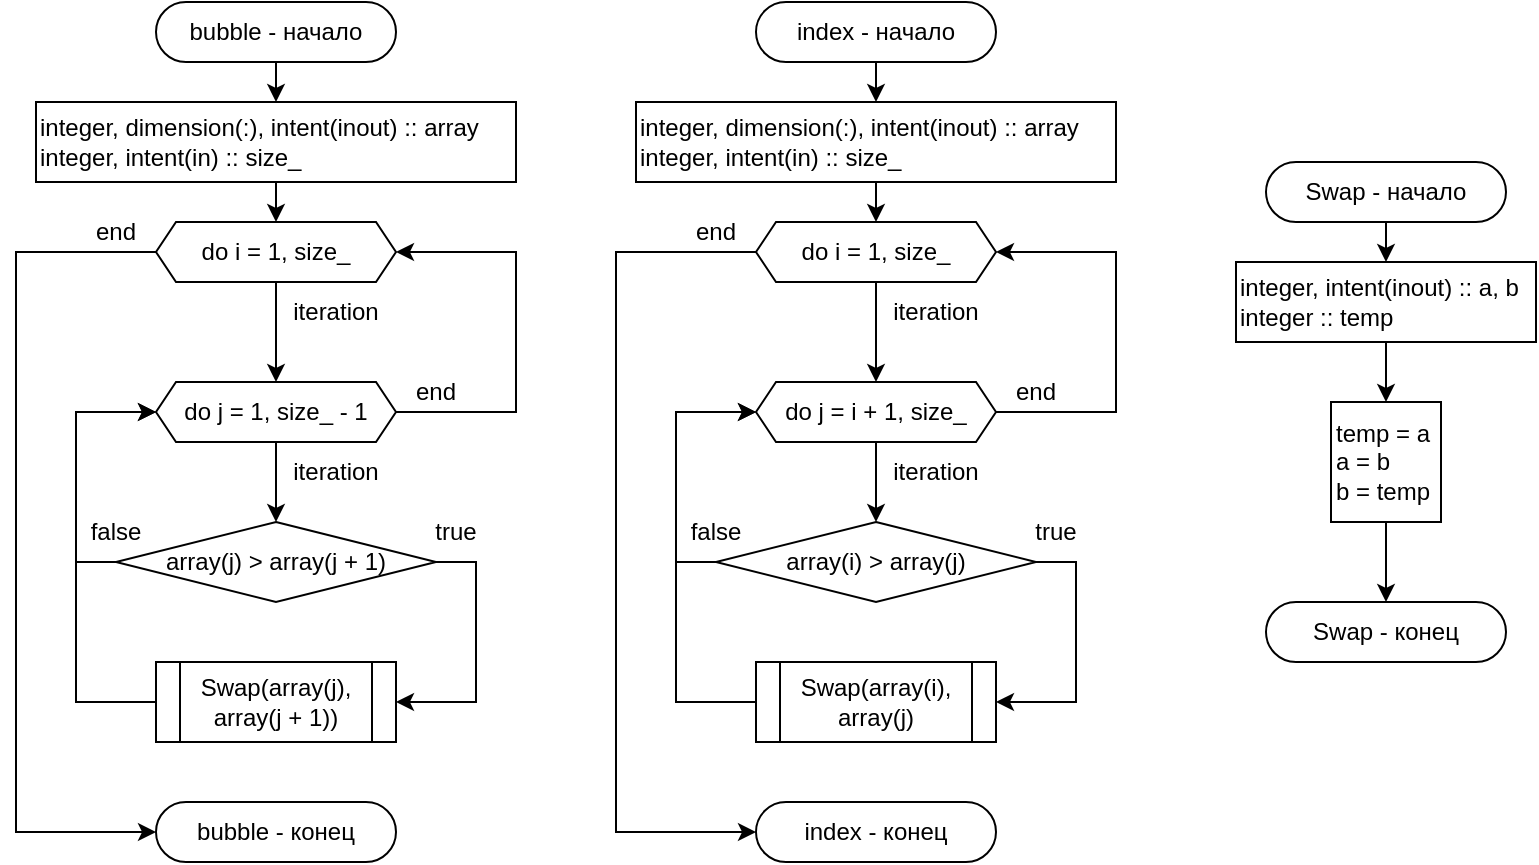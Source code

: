 <mxfile version="24.6.5" type="github">
  <diagram name="Page-1" id="hISgNL4it0Qv0jCyK0cH">
    <mxGraphModel dx="1161" dy="670" grid="1" gridSize="10" guides="1" tooltips="1" connect="1" arrows="1" fold="1" page="1" pageScale="1" pageWidth="850" pageHeight="1100" math="0" shadow="0">
      <root>
        <mxCell id="0" />
        <mxCell id="1" parent="0" />
        <mxCell id="UiA7PxpOoYBySXQb0K4q-3" style="edgeStyle=orthogonalEdgeStyle;rounded=0;orthogonalLoop=1;jettySize=auto;html=1;exitX=0.5;exitY=1;exitDx=0;exitDy=0;entryX=0.5;entryY=0;entryDx=0;entryDy=0;" edge="1" parent="1" source="UiA7PxpOoYBySXQb0K4q-1" target="UiA7PxpOoYBySXQb0K4q-2">
          <mxGeometry relative="1" as="geometry" />
        </mxCell>
        <mxCell id="UiA7PxpOoYBySXQb0K4q-1" value="bubble - начало" style="rounded=1;whiteSpace=wrap;html=1;arcSize=50;" vertex="1" parent="1">
          <mxGeometry x="120" y="40" width="120" height="30" as="geometry" />
        </mxCell>
        <mxCell id="UiA7PxpOoYBySXQb0K4q-6" style="edgeStyle=orthogonalEdgeStyle;rounded=0;orthogonalLoop=1;jettySize=auto;html=1;exitX=0.5;exitY=1;exitDx=0;exitDy=0;entryX=0.5;entryY=0;entryDx=0;entryDy=0;" edge="1" parent="1" source="UiA7PxpOoYBySXQb0K4q-2" target="UiA7PxpOoYBySXQb0K4q-5">
          <mxGeometry relative="1" as="geometry" />
        </mxCell>
        <mxCell id="UiA7PxpOoYBySXQb0K4q-2" value="&lt;div&gt;integer, dimension(:), intent(inout) :: array&lt;/div&gt;&lt;div&gt;integer, intent(in) :: size_&lt;/div&gt;" style="rounded=0;whiteSpace=wrap;html=1;align=left;" vertex="1" parent="1">
          <mxGeometry x="60" y="90" width="240" height="40" as="geometry" />
        </mxCell>
        <mxCell id="UiA7PxpOoYBySXQb0K4q-8" style="edgeStyle=orthogonalEdgeStyle;rounded=0;orthogonalLoop=1;jettySize=auto;html=1;exitX=0.5;exitY=1;exitDx=0;exitDy=0;entryX=0.5;entryY=0;entryDx=0;entryDy=0;" edge="1" parent="1" source="UiA7PxpOoYBySXQb0K4q-5" target="UiA7PxpOoYBySXQb0K4q-7">
          <mxGeometry relative="1" as="geometry" />
        </mxCell>
        <mxCell id="UiA7PxpOoYBySXQb0K4q-21" style="edgeStyle=orthogonalEdgeStyle;rounded=0;orthogonalLoop=1;jettySize=auto;html=1;exitX=0;exitY=0.5;exitDx=0;exitDy=0;entryX=0;entryY=0.5;entryDx=0;entryDy=0;" edge="1" parent="1" source="UiA7PxpOoYBySXQb0K4q-5" target="UiA7PxpOoYBySXQb0K4q-23">
          <mxGeometry relative="1" as="geometry">
            <mxPoint x="40" y="380" as="targetPoint" />
            <Array as="points">
              <mxPoint x="50" y="165" />
              <mxPoint x="50" y="455" />
            </Array>
          </mxGeometry>
        </mxCell>
        <mxCell id="UiA7PxpOoYBySXQb0K4q-5" value="do i = 1, size_" style="shape=hexagon;perimeter=hexagonPerimeter2;whiteSpace=wrap;html=1;fixedSize=1;size=10;" vertex="1" parent="1">
          <mxGeometry x="120" y="150" width="120" height="30" as="geometry" />
        </mxCell>
        <mxCell id="UiA7PxpOoYBySXQb0K4q-10" style="edgeStyle=orthogonalEdgeStyle;rounded=0;orthogonalLoop=1;jettySize=auto;html=1;exitX=0.5;exitY=1;exitDx=0;exitDy=0;entryX=0.5;entryY=0;entryDx=0;entryDy=0;" edge="1" parent="1" source="UiA7PxpOoYBySXQb0K4q-7" target="UiA7PxpOoYBySXQb0K4q-9">
          <mxGeometry relative="1" as="geometry" />
        </mxCell>
        <mxCell id="UiA7PxpOoYBySXQb0K4q-16" style="edgeStyle=orthogonalEdgeStyle;rounded=0;orthogonalLoop=1;jettySize=auto;html=1;exitX=1;exitY=0.5;exitDx=0;exitDy=0;entryX=1;entryY=0.5;entryDx=0;entryDy=0;" edge="1" parent="1" source="UiA7PxpOoYBySXQb0K4q-7" target="UiA7PxpOoYBySXQb0K4q-5">
          <mxGeometry relative="1" as="geometry">
            <Array as="points">
              <mxPoint x="300" y="245" />
              <mxPoint x="300" y="165" />
            </Array>
          </mxGeometry>
        </mxCell>
        <mxCell id="UiA7PxpOoYBySXQb0K4q-7" value="do j = 1, size_ - 1" style="shape=hexagon;perimeter=hexagonPerimeter2;whiteSpace=wrap;html=1;fixedSize=1;size=10;" vertex="1" parent="1">
          <mxGeometry x="120" y="230" width="120" height="30" as="geometry" />
        </mxCell>
        <mxCell id="UiA7PxpOoYBySXQb0K4q-14" style="edgeStyle=orthogonalEdgeStyle;rounded=0;orthogonalLoop=1;jettySize=auto;html=1;exitX=1;exitY=0.5;exitDx=0;exitDy=0;entryX=1;entryY=0.5;entryDx=0;entryDy=0;" edge="1" parent="1" source="UiA7PxpOoYBySXQb0K4q-9" target="UiA7PxpOoYBySXQb0K4q-13">
          <mxGeometry relative="1" as="geometry" />
        </mxCell>
        <mxCell id="UiA7PxpOoYBySXQb0K4q-15" style="edgeStyle=orthogonalEdgeStyle;rounded=0;orthogonalLoop=1;jettySize=auto;html=1;exitX=0;exitY=0.5;exitDx=0;exitDy=0;entryX=0;entryY=0.5;entryDx=0;entryDy=0;" edge="1" parent="1" source="UiA7PxpOoYBySXQb0K4q-9" target="UiA7PxpOoYBySXQb0K4q-7">
          <mxGeometry relative="1" as="geometry" />
        </mxCell>
        <mxCell id="UiA7PxpOoYBySXQb0K4q-9" value="array(j) &amp;gt; array(j + 1)" style="rhombus;whiteSpace=wrap;html=1;" vertex="1" parent="1">
          <mxGeometry x="100" y="300" width="160" height="40" as="geometry" />
        </mxCell>
        <mxCell id="UiA7PxpOoYBySXQb0K4q-11" value="true" style="text;html=1;align=center;verticalAlign=middle;whiteSpace=wrap;rounded=0;" vertex="1" parent="1">
          <mxGeometry x="240" y="290" width="60" height="30" as="geometry" />
        </mxCell>
        <mxCell id="UiA7PxpOoYBySXQb0K4q-12" value="false" style="text;html=1;align=center;verticalAlign=middle;whiteSpace=wrap;rounded=0;" vertex="1" parent="1">
          <mxGeometry x="70" y="290" width="60" height="30" as="geometry" />
        </mxCell>
        <mxCell id="UiA7PxpOoYBySXQb0K4q-20" style="edgeStyle=orthogonalEdgeStyle;rounded=0;orthogonalLoop=1;jettySize=auto;html=1;exitX=0;exitY=0.5;exitDx=0;exitDy=0;entryX=0;entryY=0.5;entryDx=0;entryDy=0;" edge="1" parent="1" source="UiA7PxpOoYBySXQb0K4q-13" target="UiA7PxpOoYBySXQb0K4q-7">
          <mxGeometry relative="1" as="geometry">
            <Array as="points">
              <mxPoint x="80" y="390" />
              <mxPoint x="80" y="245" />
            </Array>
          </mxGeometry>
        </mxCell>
        <mxCell id="UiA7PxpOoYBySXQb0K4q-13" value="Swap(array(j), array(j + 1))" style="shape=process;whiteSpace=wrap;html=1;backgroundOutline=1;" vertex="1" parent="1">
          <mxGeometry x="120" y="370" width="120" height="40" as="geometry" />
        </mxCell>
        <mxCell id="UiA7PxpOoYBySXQb0K4q-17" value="end" style="text;html=1;align=center;verticalAlign=middle;whiteSpace=wrap;rounded=0;" vertex="1" parent="1">
          <mxGeometry x="230" y="220" width="60" height="30" as="geometry" />
        </mxCell>
        <mxCell id="UiA7PxpOoYBySXQb0K4q-18" value="iteration" style="text;html=1;align=center;verticalAlign=middle;whiteSpace=wrap;rounded=0;" vertex="1" parent="1">
          <mxGeometry x="180" y="180" width="60" height="30" as="geometry" />
        </mxCell>
        <mxCell id="UiA7PxpOoYBySXQb0K4q-19" value="iteration" style="text;html=1;align=center;verticalAlign=middle;whiteSpace=wrap;rounded=0;" vertex="1" parent="1">
          <mxGeometry x="180" y="260" width="60" height="30" as="geometry" />
        </mxCell>
        <mxCell id="UiA7PxpOoYBySXQb0K4q-23" value="bubble - конец" style="rounded=1;whiteSpace=wrap;html=1;arcSize=50;" vertex="1" parent="1">
          <mxGeometry x="120" y="440" width="120" height="30" as="geometry" />
        </mxCell>
        <mxCell id="UiA7PxpOoYBySXQb0K4q-24" value="end" style="text;html=1;align=center;verticalAlign=middle;whiteSpace=wrap;rounded=0;" vertex="1" parent="1">
          <mxGeometry x="70" y="140" width="60" height="30" as="geometry" />
        </mxCell>
        <mxCell id="UiA7PxpOoYBySXQb0K4q-26" style="edgeStyle=orthogonalEdgeStyle;rounded=0;orthogonalLoop=1;jettySize=auto;html=1;exitX=0.5;exitY=1;exitDx=0;exitDy=0;entryX=0.5;entryY=0;entryDx=0;entryDy=0;" edge="1" source="UiA7PxpOoYBySXQb0K4q-27" target="UiA7PxpOoYBySXQb0K4q-29" parent="1">
          <mxGeometry relative="1" as="geometry" />
        </mxCell>
        <mxCell id="UiA7PxpOoYBySXQb0K4q-27" value="index - начало" style="rounded=1;whiteSpace=wrap;html=1;arcSize=50;" vertex="1" parent="1">
          <mxGeometry x="420" y="40" width="120" height="30" as="geometry" />
        </mxCell>
        <mxCell id="UiA7PxpOoYBySXQb0K4q-28" style="edgeStyle=orthogonalEdgeStyle;rounded=0;orthogonalLoop=1;jettySize=auto;html=1;exitX=0.5;exitY=1;exitDx=0;exitDy=0;entryX=0.5;entryY=0;entryDx=0;entryDy=0;" edge="1" source="UiA7PxpOoYBySXQb0K4q-29" target="UiA7PxpOoYBySXQb0K4q-32" parent="1">
          <mxGeometry relative="1" as="geometry" />
        </mxCell>
        <mxCell id="UiA7PxpOoYBySXQb0K4q-29" value="&lt;div&gt;integer, dimension(:), intent(inout) :: array&lt;/div&gt;&lt;div&gt;integer, intent(in) :: size_&lt;/div&gt;" style="rounded=0;whiteSpace=wrap;html=1;align=left;" vertex="1" parent="1">
          <mxGeometry x="360" y="90" width="240" height="40" as="geometry" />
        </mxCell>
        <mxCell id="UiA7PxpOoYBySXQb0K4q-30" style="edgeStyle=orthogonalEdgeStyle;rounded=0;orthogonalLoop=1;jettySize=auto;html=1;exitX=0.5;exitY=1;exitDx=0;exitDy=0;entryX=0.5;entryY=0;entryDx=0;entryDy=0;" edge="1" source="UiA7PxpOoYBySXQb0K4q-32" target="UiA7PxpOoYBySXQb0K4q-35" parent="1">
          <mxGeometry relative="1" as="geometry" />
        </mxCell>
        <mxCell id="UiA7PxpOoYBySXQb0K4q-31" style="edgeStyle=orthogonalEdgeStyle;rounded=0;orthogonalLoop=1;jettySize=auto;html=1;exitX=0;exitY=0.5;exitDx=0;exitDy=0;entryX=0;entryY=0.5;entryDx=0;entryDy=0;" edge="1" source="UiA7PxpOoYBySXQb0K4q-32" target="UiA7PxpOoYBySXQb0K4q-46" parent="1">
          <mxGeometry relative="1" as="geometry">
            <mxPoint x="340" y="380" as="targetPoint" />
            <Array as="points">
              <mxPoint x="350" y="165" />
              <mxPoint x="350" y="455" />
            </Array>
          </mxGeometry>
        </mxCell>
        <mxCell id="UiA7PxpOoYBySXQb0K4q-32" value="do i = 1, size_" style="shape=hexagon;perimeter=hexagonPerimeter2;whiteSpace=wrap;html=1;fixedSize=1;size=10;" vertex="1" parent="1">
          <mxGeometry x="420" y="150" width="120" height="30" as="geometry" />
        </mxCell>
        <mxCell id="UiA7PxpOoYBySXQb0K4q-33" style="edgeStyle=orthogonalEdgeStyle;rounded=0;orthogonalLoop=1;jettySize=auto;html=1;exitX=0.5;exitY=1;exitDx=0;exitDy=0;entryX=0.5;entryY=0;entryDx=0;entryDy=0;" edge="1" source="UiA7PxpOoYBySXQb0K4q-35" target="UiA7PxpOoYBySXQb0K4q-38" parent="1">
          <mxGeometry relative="1" as="geometry" />
        </mxCell>
        <mxCell id="UiA7PxpOoYBySXQb0K4q-34" style="edgeStyle=orthogonalEdgeStyle;rounded=0;orthogonalLoop=1;jettySize=auto;html=1;exitX=1;exitY=0.5;exitDx=0;exitDy=0;entryX=1;entryY=0.5;entryDx=0;entryDy=0;" edge="1" source="UiA7PxpOoYBySXQb0K4q-35" target="UiA7PxpOoYBySXQb0K4q-32" parent="1">
          <mxGeometry relative="1" as="geometry">
            <Array as="points">
              <mxPoint x="600" y="245" />
              <mxPoint x="600" y="165" />
            </Array>
          </mxGeometry>
        </mxCell>
        <mxCell id="UiA7PxpOoYBySXQb0K4q-35" value="do j = i + 1, size_" style="shape=hexagon;perimeter=hexagonPerimeter2;whiteSpace=wrap;html=1;fixedSize=1;size=10;" vertex="1" parent="1">
          <mxGeometry x="420" y="230" width="120" height="30" as="geometry" />
        </mxCell>
        <mxCell id="UiA7PxpOoYBySXQb0K4q-36" style="edgeStyle=orthogonalEdgeStyle;rounded=0;orthogonalLoop=1;jettySize=auto;html=1;exitX=1;exitY=0.5;exitDx=0;exitDy=0;entryX=1;entryY=0.5;entryDx=0;entryDy=0;" edge="1" source="UiA7PxpOoYBySXQb0K4q-38" target="UiA7PxpOoYBySXQb0K4q-42" parent="1">
          <mxGeometry relative="1" as="geometry" />
        </mxCell>
        <mxCell id="UiA7PxpOoYBySXQb0K4q-37" style="edgeStyle=orthogonalEdgeStyle;rounded=0;orthogonalLoop=1;jettySize=auto;html=1;exitX=0;exitY=0.5;exitDx=0;exitDy=0;entryX=0;entryY=0.5;entryDx=0;entryDy=0;" edge="1" source="UiA7PxpOoYBySXQb0K4q-38" target="UiA7PxpOoYBySXQb0K4q-35" parent="1">
          <mxGeometry relative="1" as="geometry" />
        </mxCell>
        <mxCell id="UiA7PxpOoYBySXQb0K4q-38" value="array(i) &amp;gt; array(j)" style="rhombus;whiteSpace=wrap;html=1;" vertex="1" parent="1">
          <mxGeometry x="400" y="300" width="160" height="40" as="geometry" />
        </mxCell>
        <mxCell id="UiA7PxpOoYBySXQb0K4q-39" value="true" style="text;html=1;align=center;verticalAlign=middle;whiteSpace=wrap;rounded=0;" vertex="1" parent="1">
          <mxGeometry x="540" y="290" width="60" height="30" as="geometry" />
        </mxCell>
        <mxCell id="UiA7PxpOoYBySXQb0K4q-40" value="false" style="text;html=1;align=center;verticalAlign=middle;whiteSpace=wrap;rounded=0;" vertex="1" parent="1">
          <mxGeometry x="370" y="290" width="60" height="30" as="geometry" />
        </mxCell>
        <mxCell id="UiA7PxpOoYBySXQb0K4q-41" style="edgeStyle=orthogonalEdgeStyle;rounded=0;orthogonalLoop=1;jettySize=auto;html=1;exitX=0;exitY=0.5;exitDx=0;exitDy=0;entryX=0;entryY=0.5;entryDx=0;entryDy=0;" edge="1" source="UiA7PxpOoYBySXQb0K4q-42" target="UiA7PxpOoYBySXQb0K4q-35" parent="1">
          <mxGeometry relative="1" as="geometry">
            <Array as="points">
              <mxPoint x="380" y="390" />
              <mxPoint x="380" y="245" />
            </Array>
          </mxGeometry>
        </mxCell>
        <mxCell id="UiA7PxpOoYBySXQb0K4q-42" value="Swap(array(i), array(j)" style="shape=process;whiteSpace=wrap;html=1;backgroundOutline=1;" vertex="1" parent="1">
          <mxGeometry x="420" y="370" width="120" height="40" as="geometry" />
        </mxCell>
        <mxCell id="UiA7PxpOoYBySXQb0K4q-43" value="end" style="text;html=1;align=center;verticalAlign=middle;whiteSpace=wrap;rounded=0;" vertex="1" parent="1">
          <mxGeometry x="530" y="220" width="60" height="30" as="geometry" />
        </mxCell>
        <mxCell id="UiA7PxpOoYBySXQb0K4q-44" value="iteration" style="text;html=1;align=center;verticalAlign=middle;whiteSpace=wrap;rounded=0;" vertex="1" parent="1">
          <mxGeometry x="480" y="180" width="60" height="30" as="geometry" />
        </mxCell>
        <mxCell id="UiA7PxpOoYBySXQb0K4q-45" value="iteration" style="text;html=1;align=center;verticalAlign=middle;whiteSpace=wrap;rounded=0;" vertex="1" parent="1">
          <mxGeometry x="480" y="260" width="60" height="30" as="geometry" />
        </mxCell>
        <mxCell id="UiA7PxpOoYBySXQb0K4q-46" value="index - конец" style="rounded=1;whiteSpace=wrap;html=1;arcSize=50;" vertex="1" parent="1">
          <mxGeometry x="420" y="440" width="120" height="30" as="geometry" />
        </mxCell>
        <mxCell id="UiA7PxpOoYBySXQb0K4q-47" value="end" style="text;html=1;align=center;verticalAlign=middle;whiteSpace=wrap;rounded=0;" vertex="1" parent="1">
          <mxGeometry x="370" y="140" width="60" height="30" as="geometry" />
        </mxCell>
        <mxCell id="UiA7PxpOoYBySXQb0K4q-50" style="edgeStyle=orthogonalEdgeStyle;rounded=0;orthogonalLoop=1;jettySize=auto;html=1;exitX=0.5;exitY=1;exitDx=0;exitDy=0;entryX=0.5;entryY=0;entryDx=0;entryDy=0;" edge="1" parent="1" source="UiA7PxpOoYBySXQb0K4q-48" target="UiA7PxpOoYBySXQb0K4q-49">
          <mxGeometry relative="1" as="geometry" />
        </mxCell>
        <mxCell id="UiA7PxpOoYBySXQb0K4q-48" value="Swap - начало" style="rounded=1;whiteSpace=wrap;html=1;arcSize=50;" vertex="1" parent="1">
          <mxGeometry x="675" y="120" width="120" height="30" as="geometry" />
        </mxCell>
        <mxCell id="UiA7PxpOoYBySXQb0K4q-52" style="edgeStyle=orthogonalEdgeStyle;rounded=0;orthogonalLoop=1;jettySize=auto;html=1;exitX=0.5;exitY=1;exitDx=0;exitDy=0;entryX=0.5;entryY=0;entryDx=0;entryDy=0;" edge="1" parent="1" source="UiA7PxpOoYBySXQb0K4q-49" target="UiA7PxpOoYBySXQb0K4q-51">
          <mxGeometry relative="1" as="geometry" />
        </mxCell>
        <mxCell id="UiA7PxpOoYBySXQb0K4q-49" value="&lt;div&gt;integer, intent(inout) :: a, b&lt;/div&gt;&lt;div&gt;&lt;span style=&quot;background-color: initial;&quot;&gt;integer :: temp&lt;/span&gt;&lt;/div&gt;" style="rounded=0;whiteSpace=wrap;html=1;align=left;" vertex="1" parent="1">
          <mxGeometry x="660" y="170" width="150" height="40" as="geometry" />
        </mxCell>
        <mxCell id="UiA7PxpOoYBySXQb0K4q-54" style="edgeStyle=orthogonalEdgeStyle;rounded=0;orthogonalLoop=1;jettySize=auto;html=1;exitX=0.5;exitY=1;exitDx=0;exitDy=0;entryX=0.5;entryY=0;entryDx=0;entryDy=0;" edge="1" parent="1" source="UiA7PxpOoYBySXQb0K4q-51" target="UiA7PxpOoYBySXQb0K4q-53">
          <mxGeometry relative="1" as="geometry" />
        </mxCell>
        <mxCell id="UiA7PxpOoYBySXQb0K4q-51" value="&lt;div&gt;temp = a&lt;/div&gt;&lt;div&gt;a = b&lt;/div&gt;&lt;div&gt;b = temp&lt;/div&gt;" style="rounded=0;whiteSpace=wrap;html=1;align=left;" vertex="1" parent="1">
          <mxGeometry x="707.5" y="240" width="55" height="60" as="geometry" />
        </mxCell>
        <mxCell id="UiA7PxpOoYBySXQb0K4q-53" value="Swap - конец" style="rounded=1;whiteSpace=wrap;html=1;arcSize=50;" vertex="1" parent="1">
          <mxGeometry x="675" y="340" width="120" height="30" as="geometry" />
        </mxCell>
      </root>
    </mxGraphModel>
  </diagram>
</mxfile>
